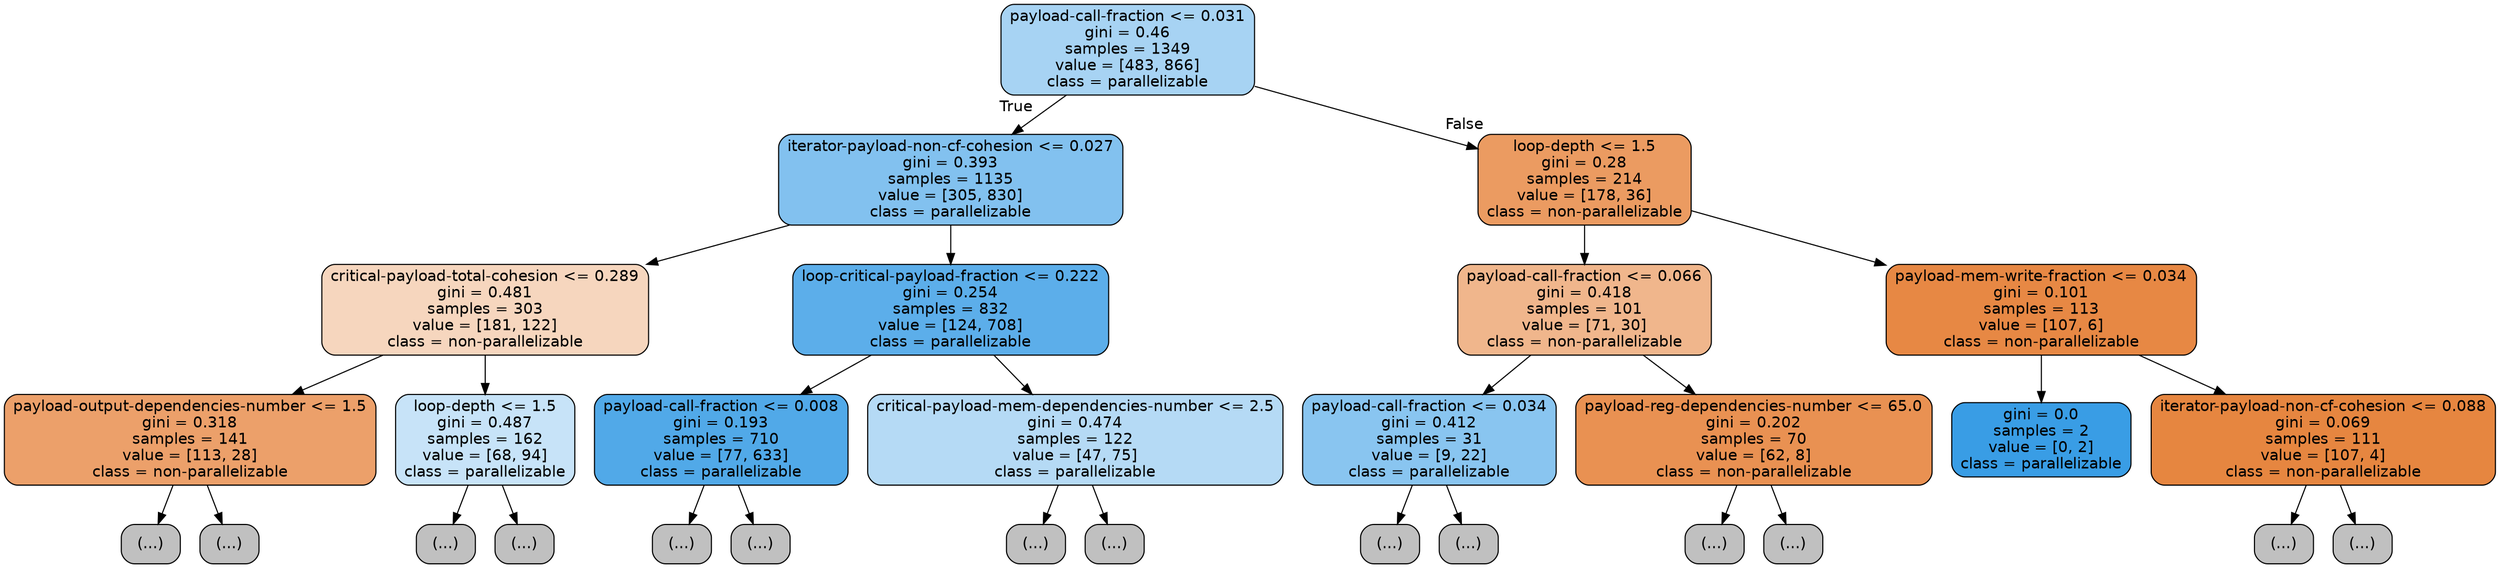 digraph Tree {
node [shape=box, style="filled, rounded", color="black", fontname=helvetica] ;
edge [fontname=helvetica] ;
0 [label="payload-call-fraction <= 0.031\ngini = 0.46\nsamples = 1349\nvalue = [483, 866]\nclass = parallelizable", fillcolor="#399de571"] ;
1 [label="iterator-payload-non-cf-cohesion <= 0.027\ngini = 0.393\nsamples = 1135\nvalue = [305, 830]\nclass = parallelizable", fillcolor="#399de5a1"] ;
0 -> 1 [labeldistance=2.5, labelangle=45, headlabel="True"] ;
2 [label="critical-payload-total-cohesion <= 0.289\ngini = 0.481\nsamples = 303\nvalue = [181, 122]\nclass = non-parallelizable", fillcolor="#e5813953"] ;
1 -> 2 ;
3 [label="payload-output-dependencies-number <= 1.5\ngini = 0.318\nsamples = 141\nvalue = [113, 28]\nclass = non-parallelizable", fillcolor="#e58139c0"] ;
2 -> 3 ;
4 [label="(...)", fillcolor="#C0C0C0"] ;
3 -> 4 ;
29 [label="(...)", fillcolor="#C0C0C0"] ;
3 -> 29 ;
40 [label="loop-depth <= 1.5\ngini = 0.487\nsamples = 162\nvalue = [68, 94]\nclass = parallelizable", fillcolor="#399de547"] ;
2 -> 40 ;
41 [label="(...)", fillcolor="#C0C0C0"] ;
40 -> 41 ;
46 [label="(...)", fillcolor="#C0C0C0"] ;
40 -> 46 ;
73 [label="loop-critical-payload-fraction <= 0.222\ngini = 0.254\nsamples = 832\nvalue = [124, 708]\nclass = parallelizable", fillcolor="#399de5d2"] ;
1 -> 73 ;
74 [label="payload-call-fraction <= 0.008\ngini = 0.193\nsamples = 710\nvalue = [77, 633]\nclass = parallelizable", fillcolor="#399de5e0"] ;
73 -> 74 ;
75 [label="(...)", fillcolor="#C0C0C0"] ;
74 -> 75 ;
180 [label="(...)", fillcolor="#C0C0C0"] ;
74 -> 180 ;
187 [label="critical-payload-mem-dependencies-number <= 2.5\ngini = 0.474\nsamples = 122\nvalue = [47, 75]\nclass = parallelizable", fillcolor="#399de55f"] ;
73 -> 187 ;
188 [label="(...)", fillcolor="#C0C0C0"] ;
187 -> 188 ;
207 [label="(...)", fillcolor="#C0C0C0"] ;
187 -> 207 ;
232 [label="loop-depth <= 1.5\ngini = 0.28\nsamples = 214\nvalue = [178, 36]\nclass = non-parallelizable", fillcolor="#e58139cb"] ;
0 -> 232 [labeldistance=2.5, labelangle=-45, headlabel="False"] ;
233 [label="payload-call-fraction <= 0.066\ngini = 0.418\nsamples = 101\nvalue = [71, 30]\nclass = non-parallelizable", fillcolor="#e5813993"] ;
232 -> 233 ;
234 [label="payload-call-fraction <= 0.034\ngini = 0.412\nsamples = 31\nvalue = [9, 22]\nclass = parallelizable", fillcolor="#399de597"] ;
233 -> 234 ;
235 [label="(...)", fillcolor="#C0C0C0"] ;
234 -> 235 ;
236 [label="(...)", fillcolor="#C0C0C0"] ;
234 -> 236 ;
247 [label="payload-reg-dependencies-number <= 65.0\ngini = 0.202\nsamples = 70\nvalue = [62, 8]\nclass = non-parallelizable", fillcolor="#e58139de"] ;
233 -> 247 ;
248 [label="(...)", fillcolor="#C0C0C0"] ;
247 -> 248 ;
265 [label="(...)", fillcolor="#C0C0C0"] ;
247 -> 265 ;
268 [label="payload-mem-write-fraction <= 0.034\ngini = 0.101\nsamples = 113\nvalue = [107, 6]\nclass = non-parallelizable", fillcolor="#e58139f1"] ;
232 -> 268 ;
269 [label="gini = 0.0\nsamples = 2\nvalue = [0, 2]\nclass = parallelizable", fillcolor="#399de5ff"] ;
268 -> 269 ;
270 [label="iterator-payload-non-cf-cohesion <= 0.088\ngini = 0.069\nsamples = 111\nvalue = [107, 4]\nclass = non-parallelizable", fillcolor="#e58139f5"] ;
268 -> 270 ;
271 [label="(...)", fillcolor="#C0C0C0"] ;
270 -> 271 ;
276 [label="(...)", fillcolor="#C0C0C0"] ;
270 -> 276 ;
}